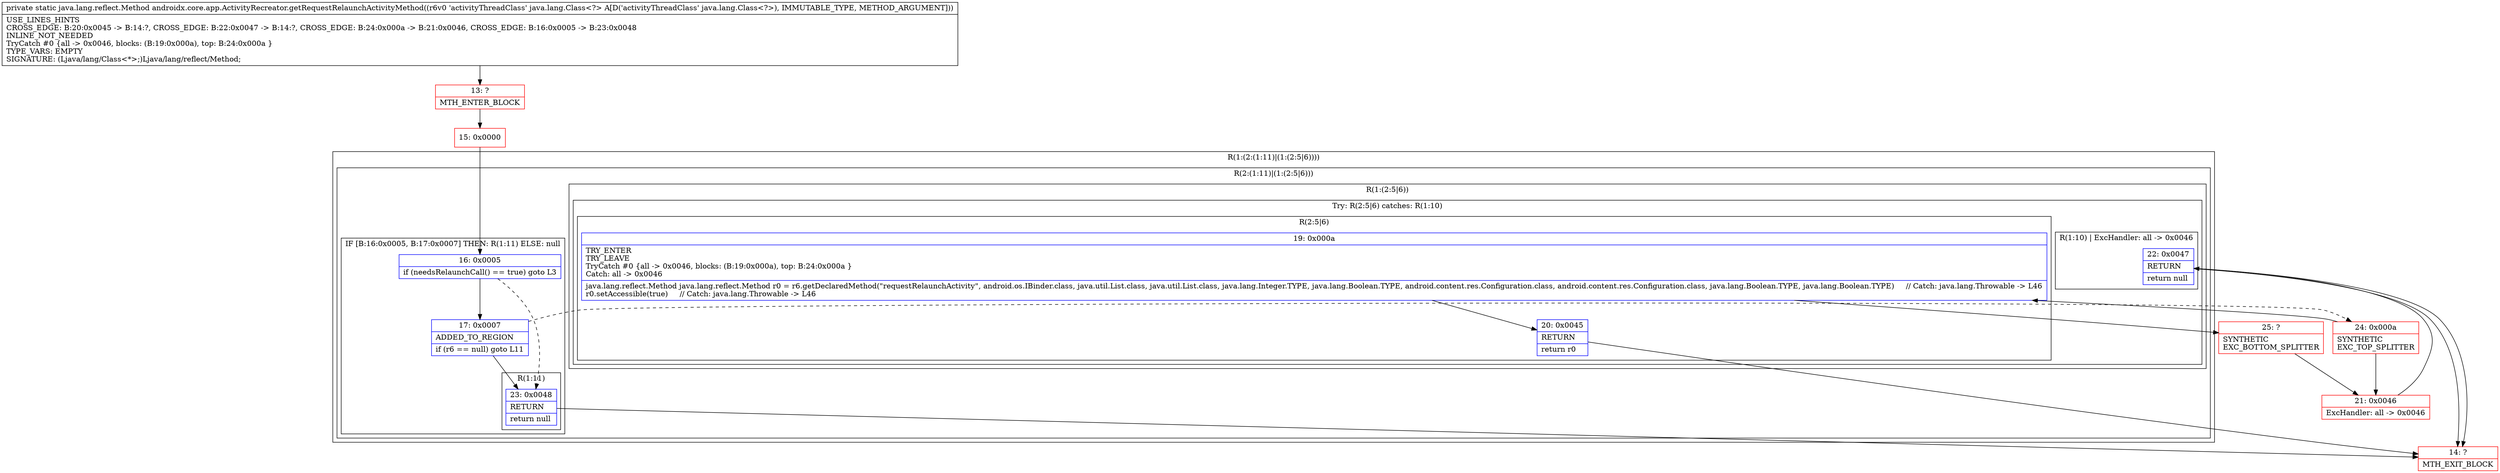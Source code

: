 digraph "CFG forandroidx.core.app.ActivityRecreator.getRequestRelaunchActivityMethod(Ljava\/lang\/Class;)Ljava\/lang\/reflect\/Method;" {
subgraph cluster_Region_1751456465 {
label = "R(1:(2:(1:11)|(1:(2:5|6))))";
node [shape=record,color=blue];
subgraph cluster_Region_99932872 {
label = "R(2:(1:11)|(1:(2:5|6)))";
node [shape=record,color=blue];
subgraph cluster_IfRegion_1435473039 {
label = "IF [B:16:0x0005, B:17:0x0007] THEN: R(1:11) ELSE: null";
node [shape=record,color=blue];
Node_16 [shape=record,label="{16\:\ 0x0005|if (needsRelaunchCall() == true) goto L3\l}"];
Node_17 [shape=record,label="{17\:\ 0x0007|ADDED_TO_REGION\l|if (r6 == null) goto L11\l}"];
subgraph cluster_Region_956635764 {
label = "R(1:11)";
node [shape=record,color=blue];
Node_23 [shape=record,label="{23\:\ 0x0048|RETURN\l|return null\l}"];
}
}
subgraph cluster_Region_2037787671 {
label = "R(1:(2:5|6))";
node [shape=record,color=blue];
subgraph cluster_TryCatchRegion_1517788011 {
label = "Try: R(2:5|6) catches: R(1:10)";
node [shape=record,color=blue];
subgraph cluster_Region_91318417 {
label = "R(2:5|6)";
node [shape=record,color=blue];
Node_19 [shape=record,label="{19\:\ 0x000a|TRY_ENTER\lTRY_LEAVE\lTryCatch #0 \{all \-\> 0x0046, blocks: (B:19:0x000a), top: B:24:0x000a \}\lCatch: all \-\> 0x0046\l|java.lang.reflect.Method java.lang.reflect.Method r0 = r6.getDeclaredMethod(\"requestRelaunchActivity\", android.os.IBinder.class, java.util.List.class, java.util.List.class, java.lang.Integer.TYPE, java.lang.Boolean.TYPE, android.content.res.Configuration.class, android.content.res.Configuration.class, java.lang.Boolean.TYPE, java.lang.Boolean.TYPE)     \/\/ Catch: java.lang.Throwable \-\> L46\lr0.setAccessible(true)     \/\/ Catch: java.lang.Throwable \-\> L46\l}"];
Node_20 [shape=record,label="{20\:\ 0x0045|RETURN\l|return r0\l}"];
}
subgraph cluster_Region_1937069894 {
label = "R(1:10) | ExcHandler: all \-\> 0x0046\l";
node [shape=record,color=blue];
Node_22 [shape=record,label="{22\:\ 0x0047|RETURN\l|return null\l}"];
}
}
}
}
}
subgraph cluster_Region_1937069894 {
label = "R(1:10) | ExcHandler: all \-\> 0x0046\l";
node [shape=record,color=blue];
Node_22 [shape=record,label="{22\:\ 0x0047|RETURN\l|return null\l}"];
}
Node_13 [shape=record,color=red,label="{13\:\ ?|MTH_ENTER_BLOCK\l}"];
Node_15 [shape=record,color=red,label="{15\:\ 0x0000}"];
Node_24 [shape=record,color=red,label="{24\:\ 0x000a|SYNTHETIC\lEXC_TOP_SPLITTER\l}"];
Node_14 [shape=record,color=red,label="{14\:\ ?|MTH_EXIT_BLOCK\l}"];
Node_25 [shape=record,color=red,label="{25\:\ ?|SYNTHETIC\lEXC_BOTTOM_SPLITTER\l}"];
Node_21 [shape=record,color=red,label="{21\:\ 0x0046|ExcHandler: all \-\> 0x0046\l}"];
MethodNode[shape=record,label="{private static java.lang.reflect.Method androidx.core.app.ActivityRecreator.getRequestRelaunchActivityMethod((r6v0 'activityThreadClass' java.lang.Class\<?\> A[D('activityThreadClass' java.lang.Class\<?\>), IMMUTABLE_TYPE, METHOD_ARGUMENT]))  | USE_LINES_HINTS\lCROSS_EDGE: B:20:0x0045 \-\> B:14:?, CROSS_EDGE: B:22:0x0047 \-\> B:14:?, CROSS_EDGE: B:24:0x000a \-\> B:21:0x0046, CROSS_EDGE: B:16:0x0005 \-\> B:23:0x0048\lINLINE_NOT_NEEDED\lTryCatch #0 \{all \-\> 0x0046, blocks: (B:19:0x000a), top: B:24:0x000a \}\lTYPE_VARS: EMPTY\lSIGNATURE: (Ljava\/lang\/Class\<*\>;)Ljava\/lang\/reflect\/Method;\l}"];
MethodNode -> Node_13;Node_16 -> Node_17;
Node_16 -> Node_23[style=dashed];
Node_17 -> Node_23;
Node_17 -> Node_24[style=dashed];
Node_23 -> Node_14;
Node_19 -> Node_20;
Node_19 -> Node_25;
Node_20 -> Node_14;
Node_22 -> Node_14;
Node_22 -> Node_14;
Node_13 -> Node_15;
Node_15 -> Node_16;
Node_24 -> Node_19;
Node_24 -> Node_21;
Node_25 -> Node_21;
Node_21 -> Node_22;
}

